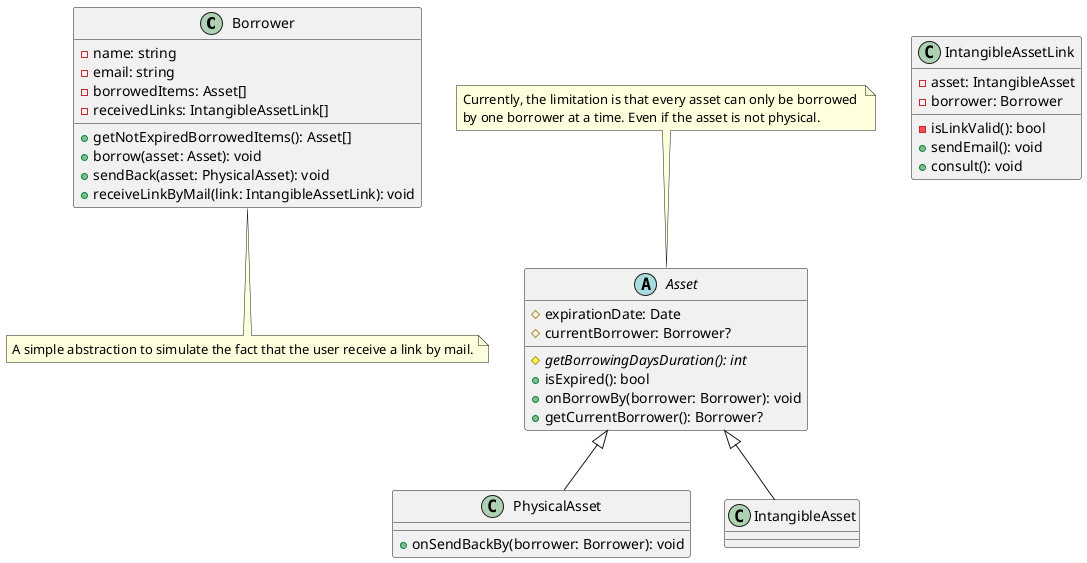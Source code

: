 @startuml Class Diagramm

class Borrower {
    - name: string
    - email: string
    - borrowedItems: Asset[]
    - receivedLinks: IntangibleAssetLink[]
    + getNotExpiredBorrowedItems(): Asset[]
    + borrow(asset: Asset): void
    + sendBack(asset: PhysicalAsset): void
    + receiveLinkByMail(link: IntangibleAssetLink): void
}
note bottom of Borrower
    A simple abstraction to simulate the fact that the user receive a link by mail.
end note

abstract class Asset {
    # expirationDate: Date
    # currentBorrower: Borrower?
    {abstract} # getBorrowingDaysDuration(): int
    + isExpired(): bool
    + onBorrowBy(borrower: Borrower): void
    + getCurrentBorrower(): Borrower?
}

note top of Asset
    Currently, the limitation is that every asset can only be borrowed 
    by one borrower at a time. Even if the asset is not physical.
end note

Asset <|-- PhysicalAsset
class PhysicalAsset {
    + onSendBackBy(borrower: Borrower): void
}

Asset <|-- IntangibleAsset
class IntangibleAssetLink

class IntangibleAssetLink {
    - asset: IntangibleAsset
    - borrower: Borrower
    - isLinkValid(): bool
    + sendEmail(): void
    + consult(): void
}
@enduml
